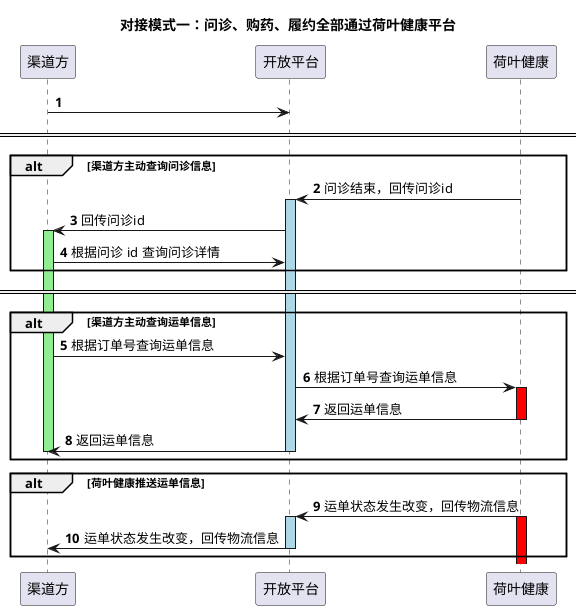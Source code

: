 @startuml
title 对接模式一：问诊、购药、履约全部通过荷叶健康平台
autonumber
participant "渠道方" as channel
participant "开放平台" as openApi
participant "荷叶健康" as heye

channel -> openApi :


====
alt 渠道方主动查询问诊信息
heye -> openApi : 问诊结束，回传问诊id
activate openApi #lightBlue
    openApi -> channel : 回传问诊id
    activate channel #lightGreen
        channel -> openApi: 根据问诊 id 查询问诊详情
end
====
alt 渠道方主动查询运单信息
channel -> openApi: 根据订单号查询运单信息
openApi -> heye : 根据订单号查询运单信息
activate heye #red
    heye -> openApi: 返回运单信息
deactivate heye
openApi -> channel: 返回运单信息
deactivate openApi
deactivate channel
end

alt 荷叶健康推送运单信息
heye -> openApi: 运单状态发生改变，回传物流信息
activate heye #red
activate openApi #lightBlue
    openApi -> channel: 运单状态发生改变，回传物流信息
deactivate openApi


end
@enduml
